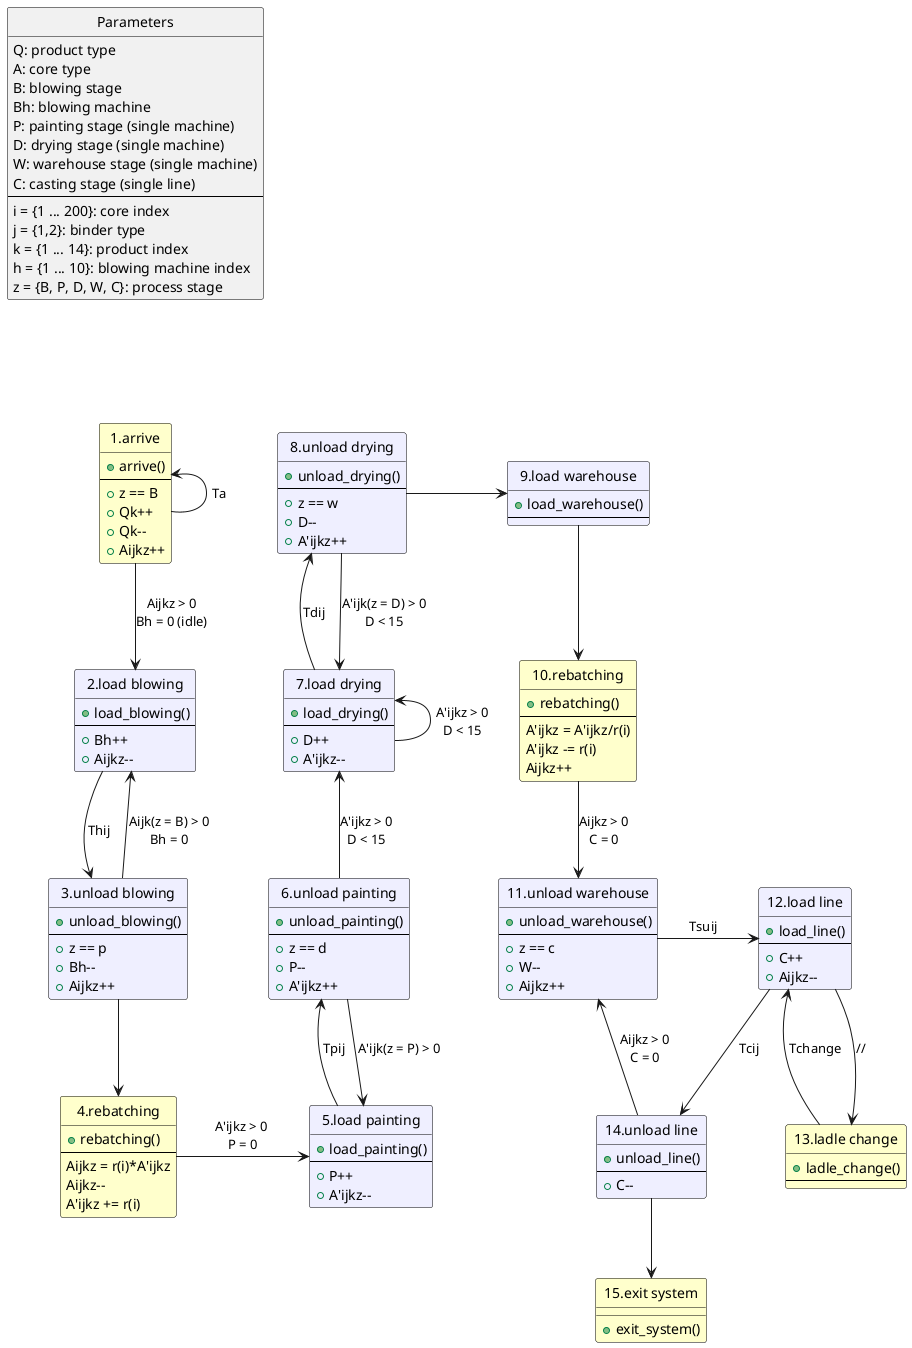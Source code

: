 @startuml EventGraph
hide circle
hide stereotype

skinparam class<<P>> {
    'BackgroundColor White
    FontColor Black
    BorderColor Black
}
skinparam class<<EG>> {
    BackgroundColor business
    FontColor Black
    BorderColor Black
}
skinparam class<<EL>> {
    BackgroundColor Motivation
    FontColor Black
    BorderColor Black
}
skinparam class<<EU>> {
    BackgroundColor Motivation
    FontColor Black
    BorderColor Black
}

'Parametri =====================================================
class "Parameters" as params <<P>> {
    Q: product type
    A: core type
    B: blowing stage
    Bh: blowing machine
    P: painting stage (single machine)
    D: drying stage (single machine)
    W: warehouse stage (single machine)
    C: casting stage (single line)
    'x: units per cart (max 40)
    's: units per ladle
    --
    i = {1 ... 200}: core index
    j = {1,2}: binder type
    k = {1 ... 14}: product index
    h = {1 ... 10}: blowing machine index
    z = {B, P, D, W, C}: process stage
}

'Classi di evento =============================================
class "1.arrive" as E1 <<EG>> {
    +arrive()
    --
    +z == B
    +Qk++
    +Qk--
    +Aijkz++
}

class "2.load blowing" as E2 <<EL>> {
    +load_blowing()
    --
    +Bh++
    +Aijkz--
}

class "3.unload blowing" as E3 <<EU>> {
    +unload_blowing()
    --
    +z == p
    +Bh--
    +Aijkz++
}

class "4.rebatching" as E4 <<EG>> {
    +rebatching()
    --
    Aijkz = r(i)*A'ijkz
    Aijkz--
    A'ijkz += r(i)
}

class "5.load painting" as E5 <<EL>> {
    +load_painting()
    --
    +P++
    +A'ijkz--
}

class "6.unload painting" as E6 <<EU>> {
    +unload_painting()
    --
    +z == d
    +P--
    +A'ijkz++
}

class "7.load drying" as E7 <<EL>> {
    +load_drying()
    --
    +D++
    +A'ijkz--
}

class "8.unload drying" as E8 <<EU>> {
    +unload_drying()
    --
    +z == w
    +D--
    +A'ijkz++
}

class "9.load warehouse" as E9 <<EL>> {
    +load_warehouse()
    --
}

class "10.rebatching" as E10 <<EG>> {
    +rebatching()
    --
    A'ijkz = A'ijkz/r(i)
    A'ijkz -= r(i)
    Aijkz++ 
}

class "11.unload warehouse" as E11 <<EU>> {
    +unload_warehouse()
    --
    +z == c
    +W--
    +Aijkz++
}

class "12.load line" as E12 <<EL>> {
    +load_line()
    --
    +C++
    +Aijkz--
}

class "13.ladle change" as E13 <<EG>> {
    +ladle_change()
    --
}

class "14.unload line" as E14 <<EU>> {
    +unload_line()
    --
    +C--
}

class "15.exit system" as E15 <<EG>> {
    +exit_system()
}

' Archi =====================================================
params -[hidden]--> E1
E1 -up-> E1 : Ta
E1 -down-> E2 : "Aijkz > 0\nBh = 0 (idle)"
E2 -down-> E3 : Thij
E3 -up-> E2 : "Aijk(z = B) > 0\nBh = 0"
E3 -down-> E4
E4 -right-> E5 : "      A'ijkz > 0       \nP = 0"
E5 -up-> E6 : Tpij
E6 -down-> E5 : "A'ijk(z = P) > 0"
E6 -up-> E7 : "A'ijkz > 0\nD < 15"
E7 -up-> E7 : "A'ijkz > 0\nD < 15"
E7 -up-> E8 : Tdij
E8 -down-> E7: "A'ijk(z = D) > 0\nD < 15"
E8 -right-> E9: "                   "
E9 -down-> E10
E10 -down-> E11 : "Aijkz > 0\nC = 0"
E11 -right-> E12: "    Tsuij       "
E12 --> E13 : //
E12 --> E14 : Tcij
E13 --> E12 : Tchange
E14 --> E11 : Aijkz > 0\nC = 0
E14 --> E15


@enduml
